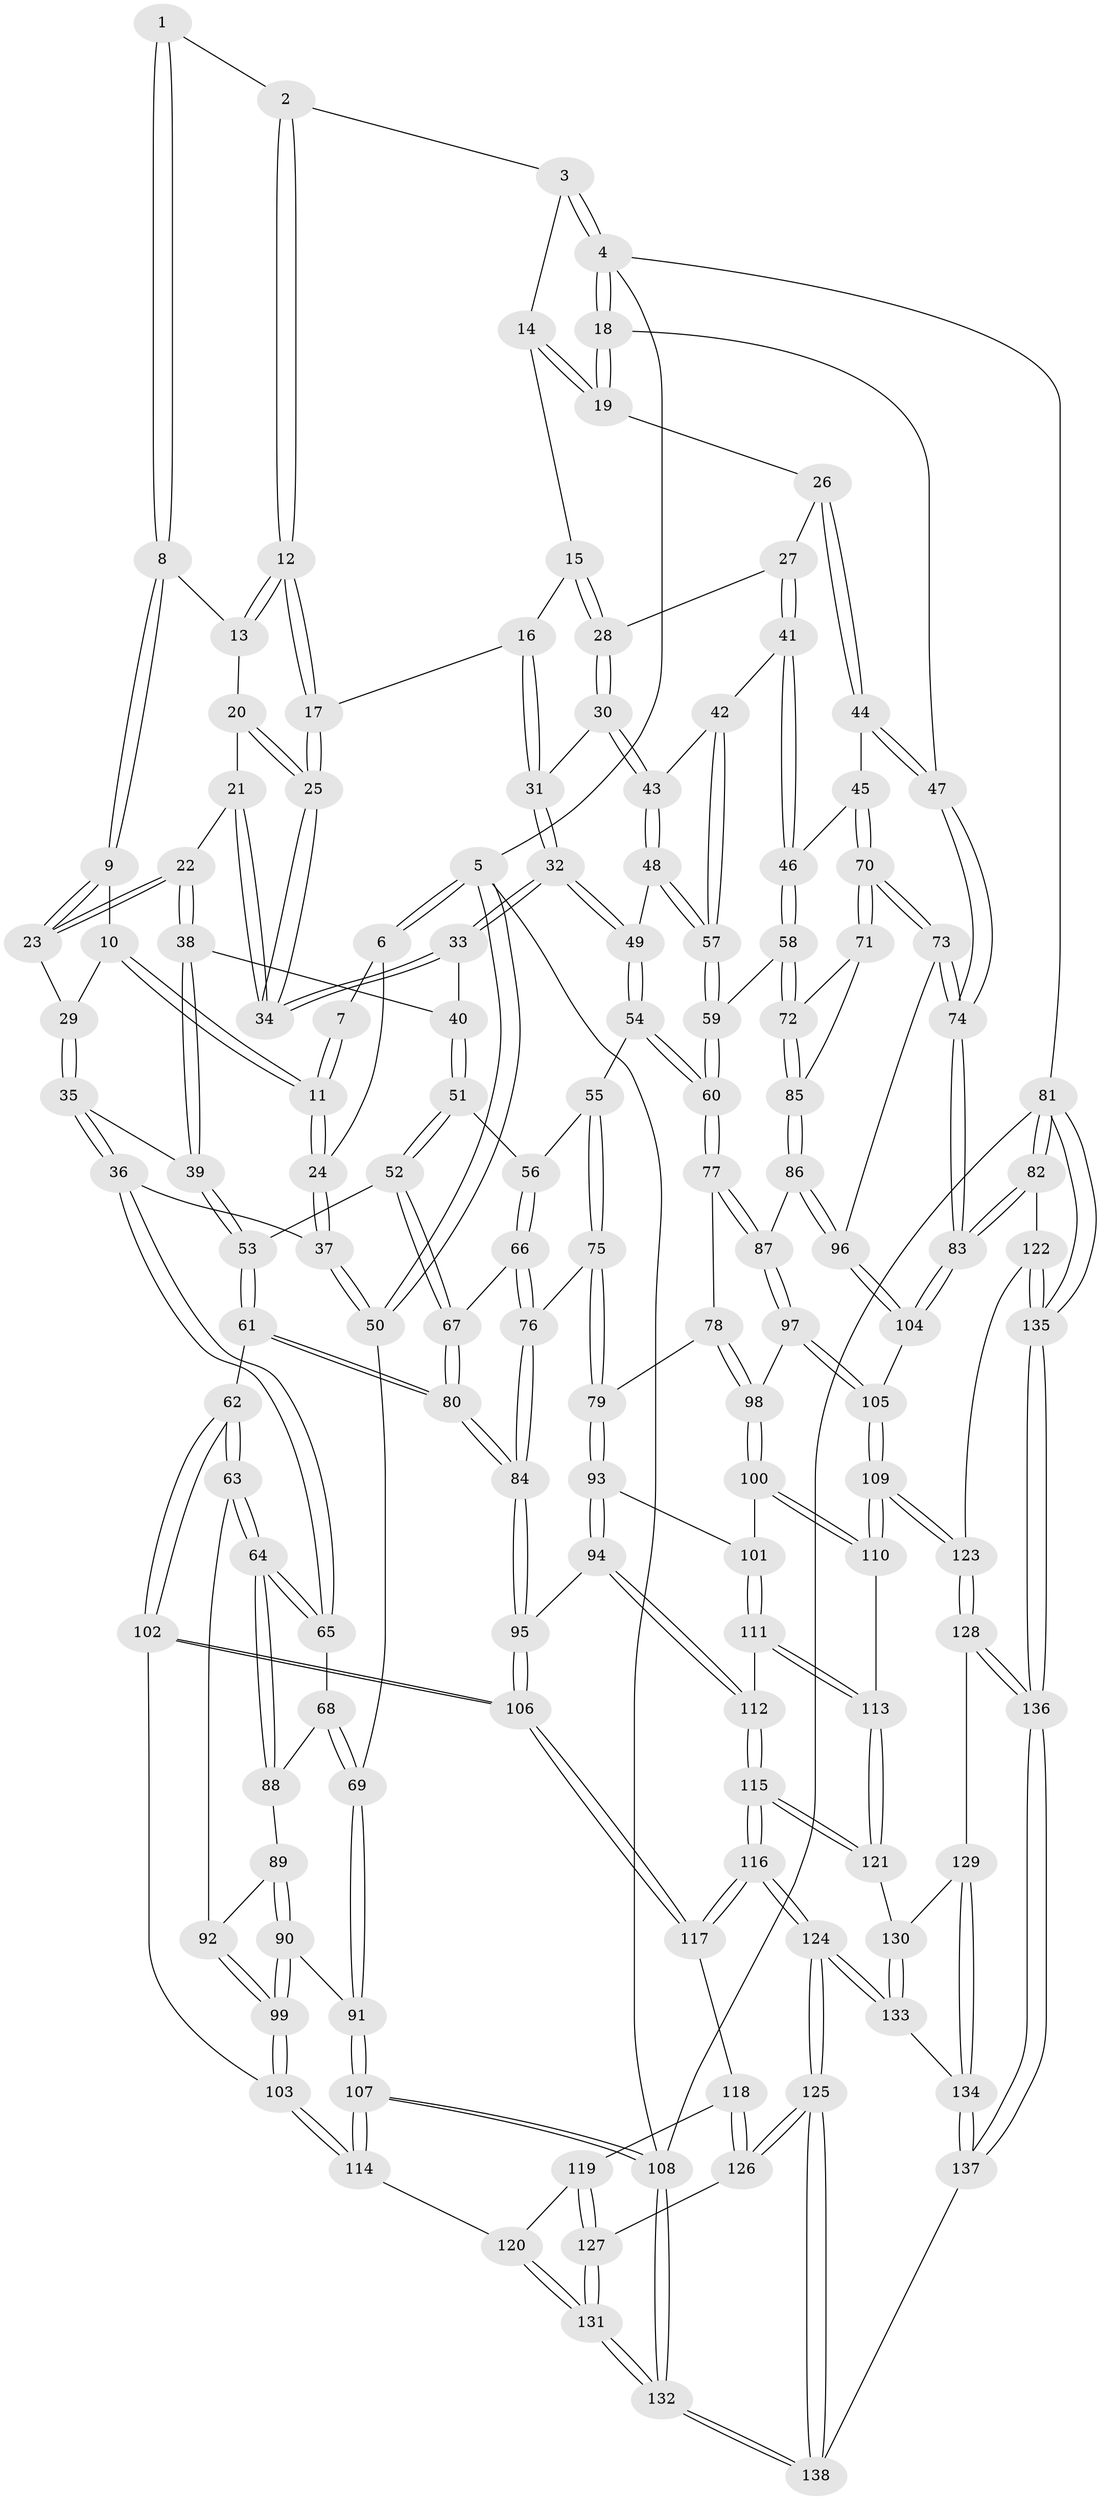 // coarse degree distribution, {3: 0.30952380952380953, 4: 0.38095238095238093, 5: 0.11904761904761904, 2: 0.11904761904761904, 7: 0.047619047619047616, 6: 0.023809523809523808}
// Generated by graph-tools (version 1.1) at 2025/54/03/04/25 22:54:27]
// undirected, 138 vertices, 342 edges
graph export_dot {
  node [color=gray90,style=filled];
  1 [pos="+0.4068698201580644+0"];
  2 [pos="+0.7374231509546308+0"];
  3 [pos="+0.9624732943319367+0"];
  4 [pos="+1+0"];
  5 [pos="+0+0"];
  6 [pos="+0+0"];
  7 [pos="+0.40363060979339566+0"];
  8 [pos="+0.45028204827827295+0"];
  9 [pos="+0.43197385364422203+0.029308336387528014"];
  10 [pos="+0.32476984388967367+0.12562282153387325"];
  11 [pos="+0.24079549431560923+0.13102874490527666"];
  12 [pos="+0.6738083192899484+0.07955718662227639"];
  13 [pos="+0.4784620365734448+0"];
  14 [pos="+0.8913491581994165+0"];
  15 [pos="+0.7747612896230013+0.09721514772277008"];
  16 [pos="+0.7243707052606185+0.10892319018109628"];
  17 [pos="+0.6772392620993821+0.09846519538281445"];
  18 [pos="+1+0.028410097353356756"];
  19 [pos="+0.8881284275708611+0.11769818964722599"];
  20 [pos="+0.5322844439453635+0.0779896402461691"];
  21 [pos="+0.5158431979670565+0.1663981565134051"];
  22 [pos="+0.47571094894180993+0.1722095622366065"];
  23 [pos="+0.43403657072515817+0.11373940635876903"];
  24 [pos="+0.20404422778335407+0.16297819389798537"];
  25 [pos="+0.6397550238490959+0.14347680163699889"];
  26 [pos="+0.8749529473715209+0.1627282633008207"];
  27 [pos="+0.8667248457645688+0.16403003488408985"];
  28 [pos="+0.8571928893568398+0.16377139877866106"];
  29 [pos="+0.37938708468472604+0.1619273463158072"];
  30 [pos="+0.77766784085291+0.2156710319757588"];
  31 [pos="+0.7546416332167786+0.17853875397386337"];
  32 [pos="+0.6284425513430788+0.21895151369623025"];
  33 [pos="+0.6185315509512518+0.2108018893342371"];
  34 [pos="+0.6183507109111629+0.20965687956331594"];
  35 [pos="+0.372346838534732+0.2453084001723346"];
  36 [pos="+0.2065570472885782+0.24554367397673937"];
  37 [pos="+0.19149344453309047+0.20021716131218384"];
  38 [pos="+0.4481651619241738+0.23508068489831752"];
  39 [pos="+0.4226447624330978+0.2724776074554975"];
  40 [pos="+0.6083270913184439+0.2210033169765455"];
  41 [pos="+0.831027454201432+0.292755415285449"];
  42 [pos="+0.7719864428339548+0.2643827587989782"];
  43 [pos="+0.7616647789105895+0.2561359529611294"];
  44 [pos="+0.9123341802633195+0.1897942173221649"];
  45 [pos="+0.9314686395273349+0.3120298246070572"];
  46 [pos="+0.8662571209739464+0.3227939929160286"];
  47 [pos="+1+0.04288637732951982"];
  48 [pos="+0.7374587035205868+0.26193857712008267"];
  49 [pos="+0.6875382070665362+0.2725613543466757"];
  50 [pos="+0+0.09683155592455224"];
  51 [pos="+0.5364678318459511+0.3140881045777268"];
  52 [pos="+0.4569707168579524+0.33845645674020824"];
  53 [pos="+0.4520496064081698+0.3368816129176878"];
  54 [pos="+0.6807939001646399+0.3471000661214087"];
  55 [pos="+0.6413637154431928+0.3750094499108714"];
  56 [pos="+0.5789258792187589+0.3467735432714326"];
  57 [pos="+0.7719986981738145+0.3919947116195687"];
  58 [pos="+0.8021084406101607+0.4120678118790354"];
  59 [pos="+0.7725861219804261+0.41315227970214885"];
  60 [pos="+0.7712217895811674+0.41347537397295714"];
  61 [pos="+0.32071885591880583+0.4469890091464764"];
  62 [pos="+0.27303472902230896+0.4533182802226179"];
  63 [pos="+0.2584727426775522+0.44259356718942244"];
  64 [pos="+0.2419472448462789+0.41964849007276633"];
  65 [pos="+0.1940359480662274+0.30706440658049605"];
  66 [pos="+0.5569927299595424+0.43721740669603176"];
  67 [pos="+0.4902137674170234+0.39616829200956305"];
  68 [pos="+0+0.38306415776229885"];
  69 [pos="+0+0.37900077610678345"];
  70 [pos="+1+0.4461904486414022"];
  71 [pos="+0.9310400154046177+0.44702489365579157"];
  72 [pos="+0.8163359026938548+0.4258057809531661"];
  73 [pos="+1+0.4463069744979035"];
  74 [pos="+1+0.4496540331637513"];
  75 [pos="+0.6156428323628106+0.46595491117615473"];
  76 [pos="+0.5884356073040706+0.4667412284428048"];
  77 [pos="+0.7267547981533637+0.47739590286308486"];
  78 [pos="+0.6883651182921495+0.5017984585891887"];
  79 [pos="+0.6571051929541241+0.5013849010180403"];
  80 [pos="+0.46498284663649125+0.5445224398594142"];
  81 [pos="+1+1"];
  82 [pos="+1+0.7383442236546098"];
  83 [pos="+1+0.7095027065131192"];
  84 [pos="+0.47813023525791815+0.5628079388941177"];
  85 [pos="+0.8398199163873324+0.5126564105600436"];
  86 [pos="+0.8402510640351076+0.5362574098751314"];
  87 [pos="+0.8087127152692948+0.5424451207188442"];
  88 [pos="+0.06870407059759569+0.46149876590036026"];
  89 [pos="+0.08659478329879092+0.5063696927614614"];
  90 [pos="+0.026746838791426367+0.5519974355575861"];
  91 [pos="+0+0.4778448529084629"];
  92 [pos="+0.12205137931890389+0.531547796789837"];
  93 [pos="+0.6167332040451661+0.6056629692957879"];
  94 [pos="+0.5004863506878477+0.6030262165753704"];
  95 [pos="+0.4803203034936024+0.5852522575894415"];
  96 [pos="+0.8648532675040417+0.5550947534903224"];
  97 [pos="+0.7810478420554748+0.5691221528290247"];
  98 [pos="+0.7345777585760798+0.5812849533254287"];
  99 [pos="+0.10883989193635915+0.643055016299257"];
  100 [pos="+0.7252600569488888+0.6161047910881788"];
  101 [pos="+0.6251172994684852+0.6158698445162344"];
  102 [pos="+0.2649086197478859+0.6716323889578724"];
  103 [pos="+0.11977816367620393+0.6832376128160904"];
  104 [pos="+0.8664163623598954+0.7202685834553268"];
  105 [pos="+0.8533889082508983+0.7260749385552971"];
  106 [pos="+0.29816906424591555+0.6974054944141319"];
  107 [pos="+0+0.8176065612969846"];
  108 [pos="+0+1"];
  109 [pos="+0.810536551130567+0.7524104053346485"];
  110 [pos="+0.7869832549277612+0.7499125697584643"];
  111 [pos="+0.6392074216750201+0.7025651270707173"];
  112 [pos="+0.5295260197978902+0.7511624418180991"];
  113 [pos="+0.7546970700437415+0.758644682019235"];
  114 [pos="+0.047193759619263746+0.7442433371124562"];
  115 [pos="+0.49128820014496705+0.8373395758198997"];
  116 [pos="+0.4816030862704431+0.8446668980825537"];
  117 [pos="+0.30710812404032795+0.719036195701032"];
  118 [pos="+0.28613703967354154+0.7666686884853562"];
  119 [pos="+0.2134615103306949+0.8332409625621825"];
  120 [pos="+0.1115759696197001+0.8213337755987197"];
  121 [pos="+0.6717159736553874+0.844897034180438"];
  122 [pos="+0.8620946848636285+0.9085352000719038"];
  123 [pos="+0.8410769725694186+0.8853859112208083"];
  124 [pos="+0.4553822219017155+0.9926062812780506"];
  125 [pos="+0.4001710778288081+1"];
  126 [pos="+0.2853657021190699+0.8329921867381699"];
  127 [pos="+0.2031622678789815+0.9582874705712873"];
  128 [pos="+0.7436119094989679+0.9435992166158185"];
  129 [pos="+0.7220745130682379+0.9295047335081477"];
  130 [pos="+0.6729815987441592+0.8507677229282453"];
  131 [pos="+0.18244610874852904+1"];
  132 [pos="+0.1916387163043946+1"];
  133 [pos="+0.6374327192885549+0.9504091483244437"];
  134 [pos="+0.6610088341271567+0.9660629939796992"];
  135 [pos="+1+1"];
  136 [pos="+0.75607968007739+1"];
  137 [pos="+0.7529293150853388+1"];
  138 [pos="+0.3861418708457432+1"];
  1 -- 2;
  1 -- 8;
  1 -- 8;
  2 -- 3;
  2 -- 12;
  2 -- 12;
  3 -- 4;
  3 -- 4;
  3 -- 14;
  4 -- 5;
  4 -- 18;
  4 -- 18;
  4 -- 81;
  5 -- 6;
  5 -- 6;
  5 -- 50;
  5 -- 50;
  5 -- 108;
  6 -- 7;
  6 -- 24;
  7 -- 11;
  7 -- 11;
  8 -- 9;
  8 -- 9;
  8 -- 13;
  9 -- 10;
  9 -- 23;
  9 -- 23;
  10 -- 11;
  10 -- 11;
  10 -- 29;
  11 -- 24;
  11 -- 24;
  12 -- 13;
  12 -- 13;
  12 -- 17;
  12 -- 17;
  13 -- 20;
  14 -- 15;
  14 -- 19;
  14 -- 19;
  15 -- 16;
  15 -- 28;
  15 -- 28;
  16 -- 17;
  16 -- 31;
  16 -- 31;
  17 -- 25;
  17 -- 25;
  18 -- 19;
  18 -- 19;
  18 -- 47;
  19 -- 26;
  20 -- 21;
  20 -- 25;
  20 -- 25;
  21 -- 22;
  21 -- 34;
  21 -- 34;
  22 -- 23;
  22 -- 23;
  22 -- 38;
  22 -- 38;
  23 -- 29;
  24 -- 37;
  24 -- 37;
  25 -- 34;
  25 -- 34;
  26 -- 27;
  26 -- 44;
  26 -- 44;
  27 -- 28;
  27 -- 41;
  27 -- 41;
  28 -- 30;
  28 -- 30;
  29 -- 35;
  29 -- 35;
  30 -- 31;
  30 -- 43;
  30 -- 43;
  31 -- 32;
  31 -- 32;
  32 -- 33;
  32 -- 33;
  32 -- 49;
  32 -- 49;
  33 -- 34;
  33 -- 34;
  33 -- 40;
  35 -- 36;
  35 -- 36;
  35 -- 39;
  36 -- 37;
  36 -- 65;
  36 -- 65;
  37 -- 50;
  37 -- 50;
  38 -- 39;
  38 -- 39;
  38 -- 40;
  39 -- 53;
  39 -- 53;
  40 -- 51;
  40 -- 51;
  41 -- 42;
  41 -- 46;
  41 -- 46;
  42 -- 43;
  42 -- 57;
  42 -- 57;
  43 -- 48;
  43 -- 48;
  44 -- 45;
  44 -- 47;
  44 -- 47;
  45 -- 46;
  45 -- 70;
  45 -- 70;
  46 -- 58;
  46 -- 58;
  47 -- 74;
  47 -- 74;
  48 -- 49;
  48 -- 57;
  48 -- 57;
  49 -- 54;
  49 -- 54;
  50 -- 69;
  51 -- 52;
  51 -- 52;
  51 -- 56;
  52 -- 53;
  52 -- 67;
  52 -- 67;
  53 -- 61;
  53 -- 61;
  54 -- 55;
  54 -- 60;
  54 -- 60;
  55 -- 56;
  55 -- 75;
  55 -- 75;
  56 -- 66;
  56 -- 66;
  57 -- 59;
  57 -- 59;
  58 -- 59;
  58 -- 72;
  58 -- 72;
  59 -- 60;
  59 -- 60;
  60 -- 77;
  60 -- 77;
  61 -- 62;
  61 -- 80;
  61 -- 80;
  62 -- 63;
  62 -- 63;
  62 -- 102;
  62 -- 102;
  63 -- 64;
  63 -- 64;
  63 -- 92;
  64 -- 65;
  64 -- 65;
  64 -- 88;
  64 -- 88;
  65 -- 68;
  66 -- 67;
  66 -- 76;
  66 -- 76;
  67 -- 80;
  67 -- 80;
  68 -- 69;
  68 -- 69;
  68 -- 88;
  69 -- 91;
  69 -- 91;
  70 -- 71;
  70 -- 71;
  70 -- 73;
  70 -- 73;
  71 -- 72;
  71 -- 85;
  72 -- 85;
  72 -- 85;
  73 -- 74;
  73 -- 74;
  73 -- 96;
  74 -- 83;
  74 -- 83;
  75 -- 76;
  75 -- 79;
  75 -- 79;
  76 -- 84;
  76 -- 84;
  77 -- 78;
  77 -- 87;
  77 -- 87;
  78 -- 79;
  78 -- 98;
  78 -- 98;
  79 -- 93;
  79 -- 93;
  80 -- 84;
  80 -- 84;
  81 -- 82;
  81 -- 82;
  81 -- 135;
  81 -- 135;
  81 -- 108;
  82 -- 83;
  82 -- 83;
  82 -- 122;
  83 -- 104;
  83 -- 104;
  84 -- 95;
  84 -- 95;
  85 -- 86;
  85 -- 86;
  86 -- 87;
  86 -- 96;
  86 -- 96;
  87 -- 97;
  87 -- 97;
  88 -- 89;
  89 -- 90;
  89 -- 90;
  89 -- 92;
  90 -- 91;
  90 -- 99;
  90 -- 99;
  91 -- 107;
  91 -- 107;
  92 -- 99;
  92 -- 99;
  93 -- 94;
  93 -- 94;
  93 -- 101;
  94 -- 95;
  94 -- 112;
  94 -- 112;
  95 -- 106;
  95 -- 106;
  96 -- 104;
  96 -- 104;
  97 -- 98;
  97 -- 105;
  97 -- 105;
  98 -- 100;
  98 -- 100;
  99 -- 103;
  99 -- 103;
  100 -- 101;
  100 -- 110;
  100 -- 110;
  101 -- 111;
  101 -- 111;
  102 -- 103;
  102 -- 106;
  102 -- 106;
  103 -- 114;
  103 -- 114;
  104 -- 105;
  105 -- 109;
  105 -- 109;
  106 -- 117;
  106 -- 117;
  107 -- 108;
  107 -- 108;
  107 -- 114;
  107 -- 114;
  108 -- 132;
  108 -- 132;
  109 -- 110;
  109 -- 110;
  109 -- 123;
  109 -- 123;
  110 -- 113;
  111 -- 112;
  111 -- 113;
  111 -- 113;
  112 -- 115;
  112 -- 115;
  113 -- 121;
  113 -- 121;
  114 -- 120;
  115 -- 116;
  115 -- 116;
  115 -- 121;
  115 -- 121;
  116 -- 117;
  116 -- 117;
  116 -- 124;
  116 -- 124;
  117 -- 118;
  118 -- 119;
  118 -- 126;
  118 -- 126;
  119 -- 120;
  119 -- 127;
  119 -- 127;
  120 -- 131;
  120 -- 131;
  121 -- 130;
  122 -- 123;
  122 -- 135;
  122 -- 135;
  123 -- 128;
  123 -- 128;
  124 -- 125;
  124 -- 125;
  124 -- 133;
  124 -- 133;
  125 -- 126;
  125 -- 126;
  125 -- 138;
  125 -- 138;
  126 -- 127;
  127 -- 131;
  127 -- 131;
  128 -- 129;
  128 -- 136;
  128 -- 136;
  129 -- 130;
  129 -- 134;
  129 -- 134;
  130 -- 133;
  130 -- 133;
  131 -- 132;
  131 -- 132;
  132 -- 138;
  132 -- 138;
  133 -- 134;
  134 -- 137;
  134 -- 137;
  135 -- 136;
  135 -- 136;
  136 -- 137;
  136 -- 137;
  137 -- 138;
}
